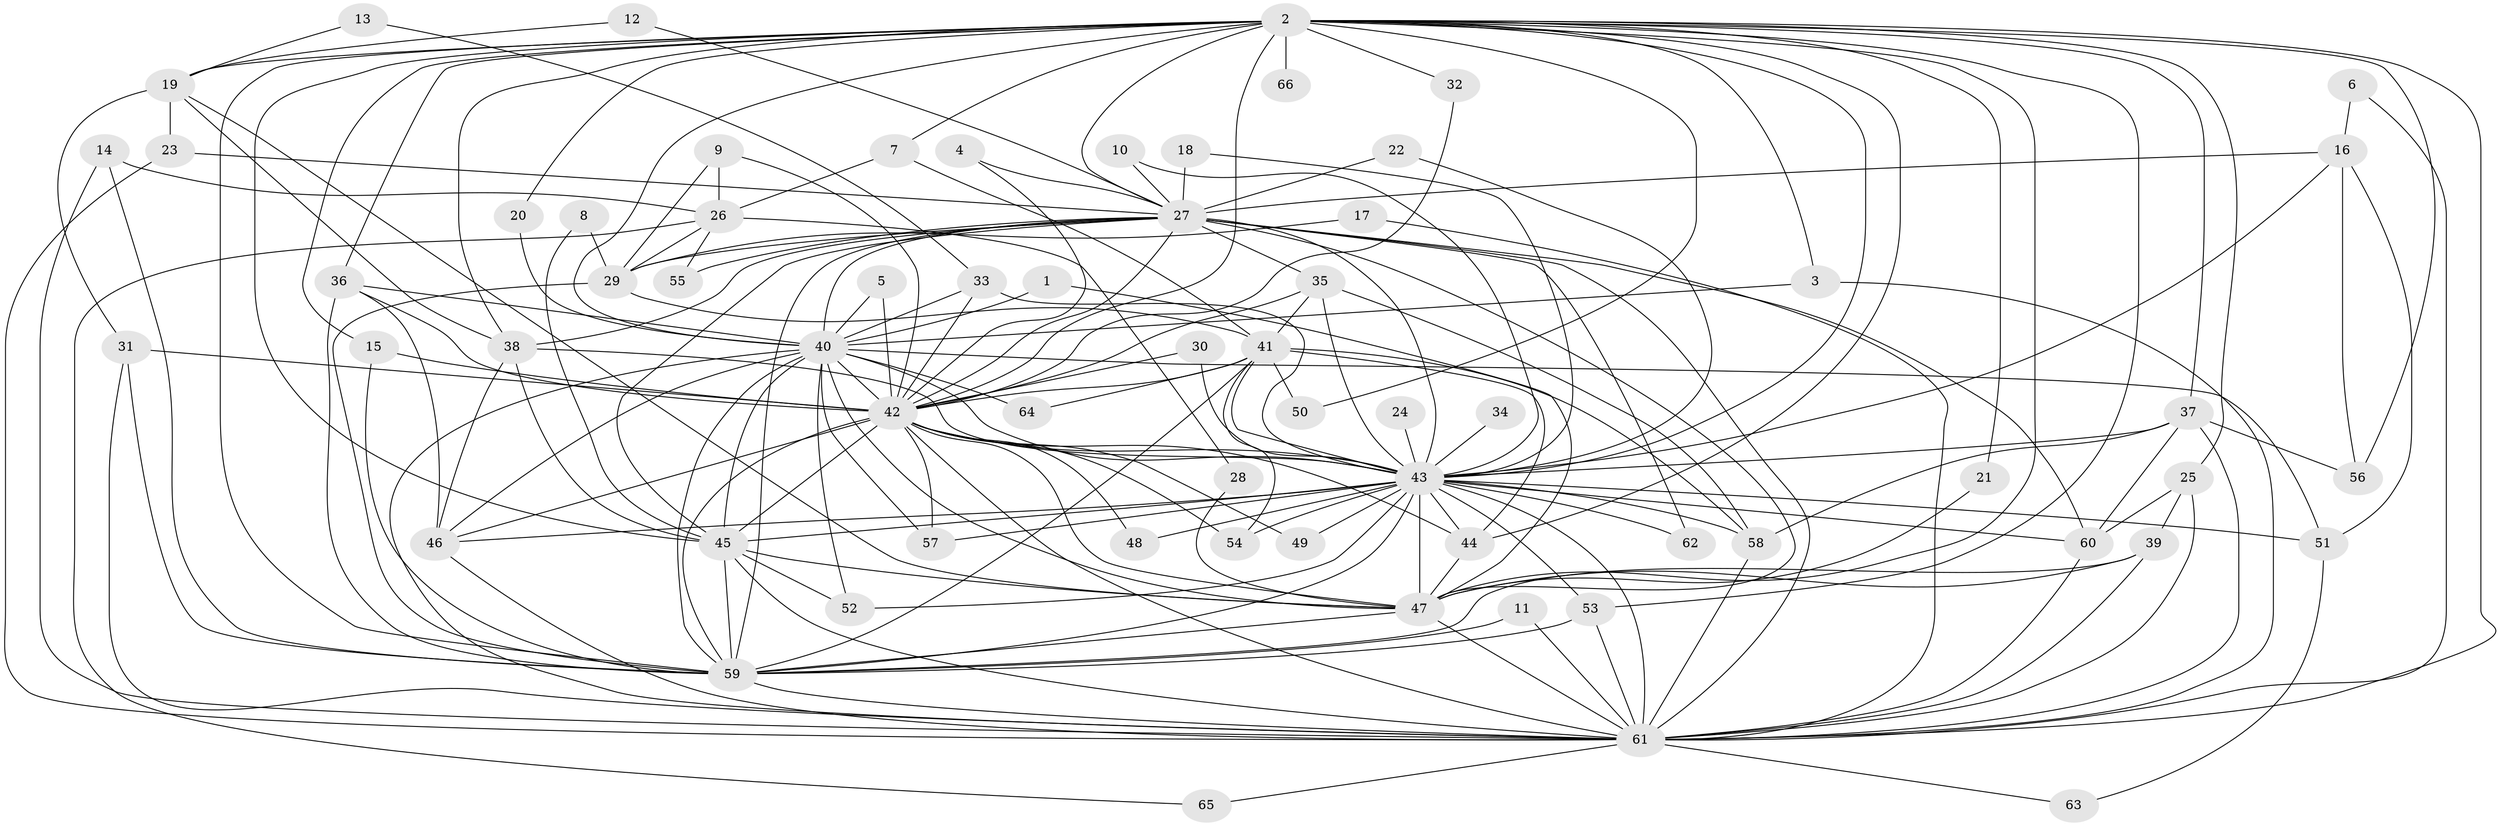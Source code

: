 // original degree distribution, {26: 0.007633587786259542, 11: 0.007633587786259542, 24: 0.015267175572519083, 20: 0.007633587786259542, 17: 0.007633587786259542, 31: 0.007633587786259542, 30: 0.007633587786259542, 14: 0.007633587786259542, 39: 0.007633587786259542, 5: 0.061068702290076333, 13: 0.007633587786259542, 3: 0.22900763358778625, 2: 0.5648854961832062, 4: 0.015267175572519083, 7: 0.022900763358778626, 6: 0.022900763358778626}
// Generated by graph-tools (version 1.1) at 2025/25/03/09/25 03:25:48]
// undirected, 66 vertices, 187 edges
graph export_dot {
graph [start="1"]
  node [color=gray90,style=filled];
  1;
  2;
  3;
  4;
  5;
  6;
  7;
  8;
  9;
  10;
  11;
  12;
  13;
  14;
  15;
  16;
  17;
  18;
  19;
  20;
  21;
  22;
  23;
  24;
  25;
  26;
  27;
  28;
  29;
  30;
  31;
  32;
  33;
  34;
  35;
  36;
  37;
  38;
  39;
  40;
  41;
  42;
  43;
  44;
  45;
  46;
  47;
  48;
  49;
  50;
  51;
  52;
  53;
  54;
  55;
  56;
  57;
  58;
  59;
  60;
  61;
  62;
  63;
  64;
  65;
  66;
  1 -- 40 [weight=1.0];
  1 -- 47 [weight=1.0];
  2 -- 3 [weight=1.0];
  2 -- 7 [weight=1.0];
  2 -- 15 [weight=1.0];
  2 -- 19 [weight=1.0];
  2 -- 20 [weight=1.0];
  2 -- 21 [weight=1.0];
  2 -- 25 [weight=1.0];
  2 -- 27 [weight=2.0];
  2 -- 32 [weight=1.0];
  2 -- 36 [weight=1.0];
  2 -- 37 [weight=1.0];
  2 -- 38 [weight=1.0];
  2 -- 40 [weight=2.0];
  2 -- 42 [weight=3.0];
  2 -- 43 [weight=2.0];
  2 -- 44 [weight=1.0];
  2 -- 45 [weight=2.0];
  2 -- 47 [weight=2.0];
  2 -- 50 [weight=1.0];
  2 -- 53 [weight=1.0];
  2 -- 56 [weight=1.0];
  2 -- 59 [weight=2.0];
  2 -- 61 [weight=3.0];
  2 -- 66 [weight=2.0];
  3 -- 40 [weight=1.0];
  3 -- 61 [weight=1.0];
  4 -- 27 [weight=1.0];
  4 -- 42 [weight=1.0];
  5 -- 40 [weight=1.0];
  5 -- 42 [weight=1.0];
  6 -- 16 [weight=1.0];
  6 -- 61 [weight=1.0];
  7 -- 26 [weight=1.0];
  7 -- 41 [weight=1.0];
  8 -- 29 [weight=1.0];
  8 -- 45 [weight=1.0];
  9 -- 26 [weight=1.0];
  9 -- 29 [weight=1.0];
  9 -- 42 [weight=1.0];
  10 -- 27 [weight=1.0];
  10 -- 43 [weight=1.0];
  11 -- 59 [weight=1.0];
  11 -- 61 [weight=1.0];
  12 -- 19 [weight=1.0];
  12 -- 27 [weight=1.0];
  13 -- 19 [weight=1.0];
  13 -- 33 [weight=1.0];
  14 -- 26 [weight=1.0];
  14 -- 59 [weight=1.0];
  14 -- 61 [weight=1.0];
  15 -- 42 [weight=1.0];
  15 -- 59 [weight=1.0];
  16 -- 27 [weight=1.0];
  16 -- 43 [weight=1.0];
  16 -- 51 [weight=1.0];
  16 -- 56 [weight=1.0];
  17 -- 29 [weight=1.0];
  17 -- 61 [weight=1.0];
  18 -- 27 [weight=2.0];
  18 -- 43 [weight=1.0];
  19 -- 23 [weight=1.0];
  19 -- 31 [weight=1.0];
  19 -- 38 [weight=1.0];
  19 -- 47 [weight=1.0];
  20 -- 40 [weight=1.0];
  21 -- 47 [weight=1.0];
  22 -- 27 [weight=1.0];
  22 -- 43 [weight=1.0];
  23 -- 27 [weight=1.0];
  23 -- 61 [weight=1.0];
  24 -- 43 [weight=1.0];
  25 -- 39 [weight=1.0];
  25 -- 60 [weight=1.0];
  25 -- 61 [weight=1.0];
  26 -- 28 [weight=1.0];
  26 -- 29 [weight=1.0];
  26 -- 55 [weight=1.0];
  26 -- 65 [weight=1.0];
  27 -- 29 [weight=1.0];
  27 -- 35 [weight=1.0];
  27 -- 38 [weight=1.0];
  27 -- 40 [weight=1.0];
  27 -- 42 [weight=2.0];
  27 -- 43 [weight=1.0];
  27 -- 45 [weight=1.0];
  27 -- 47 [weight=1.0];
  27 -- 55 [weight=1.0];
  27 -- 59 [weight=1.0];
  27 -- 60 [weight=1.0];
  27 -- 61 [weight=1.0];
  27 -- 62 [weight=1.0];
  28 -- 47 [weight=1.0];
  29 -- 41 [weight=1.0];
  29 -- 59 [weight=1.0];
  30 -- 42 [weight=1.0];
  30 -- 43 [weight=1.0];
  31 -- 42 [weight=1.0];
  31 -- 59 [weight=1.0];
  31 -- 61 [weight=1.0];
  32 -- 42 [weight=1.0];
  33 -- 40 [weight=1.0];
  33 -- 42 [weight=2.0];
  33 -- 43 [weight=1.0];
  34 -- 43 [weight=1.0];
  35 -- 41 [weight=2.0];
  35 -- 42 [weight=1.0];
  35 -- 43 [weight=2.0];
  35 -- 58 [weight=1.0];
  36 -- 40 [weight=1.0];
  36 -- 42 [weight=1.0];
  36 -- 46 [weight=1.0];
  36 -- 59 [weight=1.0];
  37 -- 43 [weight=1.0];
  37 -- 56 [weight=1.0];
  37 -- 58 [weight=1.0];
  37 -- 60 [weight=1.0];
  37 -- 61 [weight=1.0];
  38 -- 43 [weight=1.0];
  38 -- 45 [weight=1.0];
  38 -- 46 [weight=1.0];
  39 -- 47 [weight=1.0];
  39 -- 59 [weight=1.0];
  39 -- 61 [weight=2.0];
  40 -- 42 [weight=3.0];
  40 -- 43 [weight=1.0];
  40 -- 45 [weight=1.0];
  40 -- 46 [weight=1.0];
  40 -- 47 [weight=1.0];
  40 -- 51 [weight=2.0];
  40 -- 52 [weight=2.0];
  40 -- 57 [weight=1.0];
  40 -- 59 [weight=1.0];
  40 -- 61 [weight=1.0];
  40 -- 64 [weight=1.0];
  41 -- 42 [weight=2.0];
  41 -- 43 [weight=2.0];
  41 -- 44 [weight=1.0];
  41 -- 50 [weight=1.0];
  41 -- 54 [weight=1.0];
  41 -- 58 [weight=2.0];
  41 -- 59 [weight=1.0];
  41 -- 64 [weight=1.0];
  42 -- 43 [weight=1.0];
  42 -- 44 [weight=1.0];
  42 -- 45 [weight=1.0];
  42 -- 46 [weight=1.0];
  42 -- 47 [weight=2.0];
  42 -- 48 [weight=1.0];
  42 -- 49 [weight=1.0];
  42 -- 54 [weight=1.0];
  42 -- 57 [weight=1.0];
  42 -- 59 [weight=1.0];
  42 -- 61 [weight=1.0];
  43 -- 44 [weight=1.0];
  43 -- 45 [weight=2.0];
  43 -- 46 [weight=1.0];
  43 -- 47 [weight=2.0];
  43 -- 48 [weight=1.0];
  43 -- 49 [weight=1.0];
  43 -- 51 [weight=2.0];
  43 -- 52 [weight=1.0];
  43 -- 53 [weight=1.0];
  43 -- 54 [weight=1.0];
  43 -- 57 [weight=1.0];
  43 -- 58 [weight=1.0];
  43 -- 59 [weight=1.0];
  43 -- 60 [weight=2.0];
  43 -- 61 [weight=1.0];
  43 -- 62 [weight=1.0];
  44 -- 47 [weight=1.0];
  45 -- 47 [weight=1.0];
  45 -- 52 [weight=2.0];
  45 -- 59 [weight=1.0];
  45 -- 61 [weight=1.0];
  46 -- 61 [weight=1.0];
  47 -- 59 [weight=1.0];
  47 -- 61 [weight=1.0];
  51 -- 63 [weight=1.0];
  53 -- 59 [weight=1.0];
  53 -- 61 [weight=1.0];
  58 -- 61 [weight=1.0];
  59 -- 61 [weight=3.0];
  60 -- 61 [weight=1.0];
  61 -- 63 [weight=1.0];
  61 -- 65 [weight=1.0];
}

